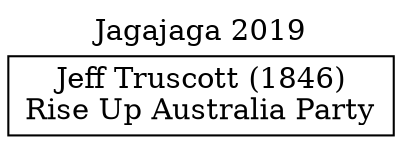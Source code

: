 // House preference flow
digraph "Jeff Truscott (1846)_Jagajaga_2019" {
	graph [label="Jagajaga 2019" labelloc=t mclimit=10]
	node [shape=box]
	"Jeff Truscott (1846)" [label="Jeff Truscott (1846)
Rise Up Australia Party"]
}
